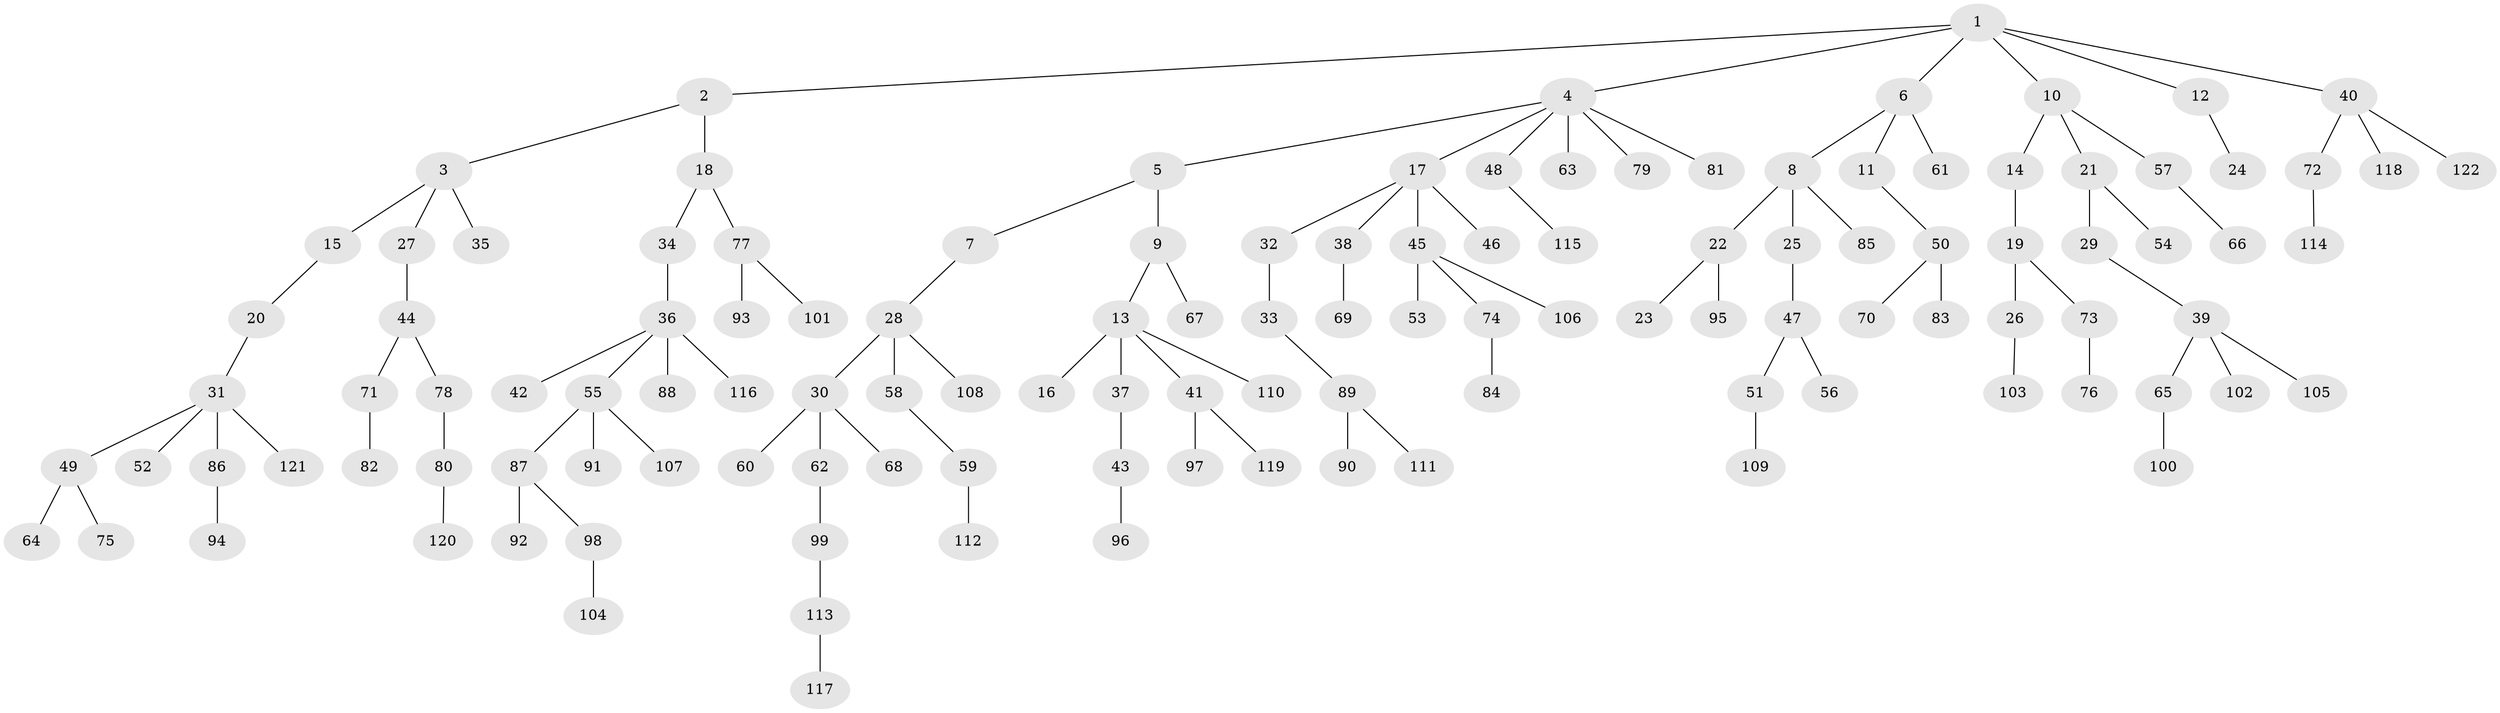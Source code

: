 // coarse degree distribution, {6: 0.020833333333333332, 5: 0.08333333333333333, 4: 0.0625, 7: 0.020833333333333332, 1: 0.6875, 3: 0.08333333333333333, 2: 0.041666666666666664}
// Generated by graph-tools (version 1.1) at 2025/19/03/04/25 18:19:10]
// undirected, 122 vertices, 121 edges
graph export_dot {
graph [start="1"]
  node [color=gray90,style=filled];
  1;
  2;
  3;
  4;
  5;
  6;
  7;
  8;
  9;
  10;
  11;
  12;
  13;
  14;
  15;
  16;
  17;
  18;
  19;
  20;
  21;
  22;
  23;
  24;
  25;
  26;
  27;
  28;
  29;
  30;
  31;
  32;
  33;
  34;
  35;
  36;
  37;
  38;
  39;
  40;
  41;
  42;
  43;
  44;
  45;
  46;
  47;
  48;
  49;
  50;
  51;
  52;
  53;
  54;
  55;
  56;
  57;
  58;
  59;
  60;
  61;
  62;
  63;
  64;
  65;
  66;
  67;
  68;
  69;
  70;
  71;
  72;
  73;
  74;
  75;
  76;
  77;
  78;
  79;
  80;
  81;
  82;
  83;
  84;
  85;
  86;
  87;
  88;
  89;
  90;
  91;
  92;
  93;
  94;
  95;
  96;
  97;
  98;
  99;
  100;
  101;
  102;
  103;
  104;
  105;
  106;
  107;
  108;
  109;
  110;
  111;
  112;
  113;
  114;
  115;
  116;
  117;
  118;
  119;
  120;
  121;
  122;
  1 -- 2;
  1 -- 4;
  1 -- 6;
  1 -- 10;
  1 -- 12;
  1 -- 40;
  2 -- 3;
  2 -- 18;
  3 -- 15;
  3 -- 27;
  3 -- 35;
  4 -- 5;
  4 -- 17;
  4 -- 48;
  4 -- 63;
  4 -- 79;
  4 -- 81;
  5 -- 7;
  5 -- 9;
  6 -- 8;
  6 -- 11;
  6 -- 61;
  7 -- 28;
  8 -- 22;
  8 -- 25;
  8 -- 85;
  9 -- 13;
  9 -- 67;
  10 -- 14;
  10 -- 21;
  10 -- 57;
  11 -- 50;
  12 -- 24;
  13 -- 16;
  13 -- 37;
  13 -- 41;
  13 -- 110;
  14 -- 19;
  15 -- 20;
  17 -- 32;
  17 -- 38;
  17 -- 45;
  17 -- 46;
  18 -- 34;
  18 -- 77;
  19 -- 26;
  19 -- 73;
  20 -- 31;
  21 -- 29;
  21 -- 54;
  22 -- 23;
  22 -- 95;
  25 -- 47;
  26 -- 103;
  27 -- 44;
  28 -- 30;
  28 -- 58;
  28 -- 108;
  29 -- 39;
  30 -- 60;
  30 -- 62;
  30 -- 68;
  31 -- 49;
  31 -- 52;
  31 -- 86;
  31 -- 121;
  32 -- 33;
  33 -- 89;
  34 -- 36;
  36 -- 42;
  36 -- 55;
  36 -- 88;
  36 -- 116;
  37 -- 43;
  38 -- 69;
  39 -- 65;
  39 -- 102;
  39 -- 105;
  40 -- 72;
  40 -- 118;
  40 -- 122;
  41 -- 97;
  41 -- 119;
  43 -- 96;
  44 -- 71;
  44 -- 78;
  45 -- 53;
  45 -- 74;
  45 -- 106;
  47 -- 51;
  47 -- 56;
  48 -- 115;
  49 -- 64;
  49 -- 75;
  50 -- 70;
  50 -- 83;
  51 -- 109;
  55 -- 87;
  55 -- 91;
  55 -- 107;
  57 -- 66;
  58 -- 59;
  59 -- 112;
  62 -- 99;
  65 -- 100;
  71 -- 82;
  72 -- 114;
  73 -- 76;
  74 -- 84;
  77 -- 93;
  77 -- 101;
  78 -- 80;
  80 -- 120;
  86 -- 94;
  87 -- 92;
  87 -- 98;
  89 -- 90;
  89 -- 111;
  98 -- 104;
  99 -- 113;
  113 -- 117;
}
